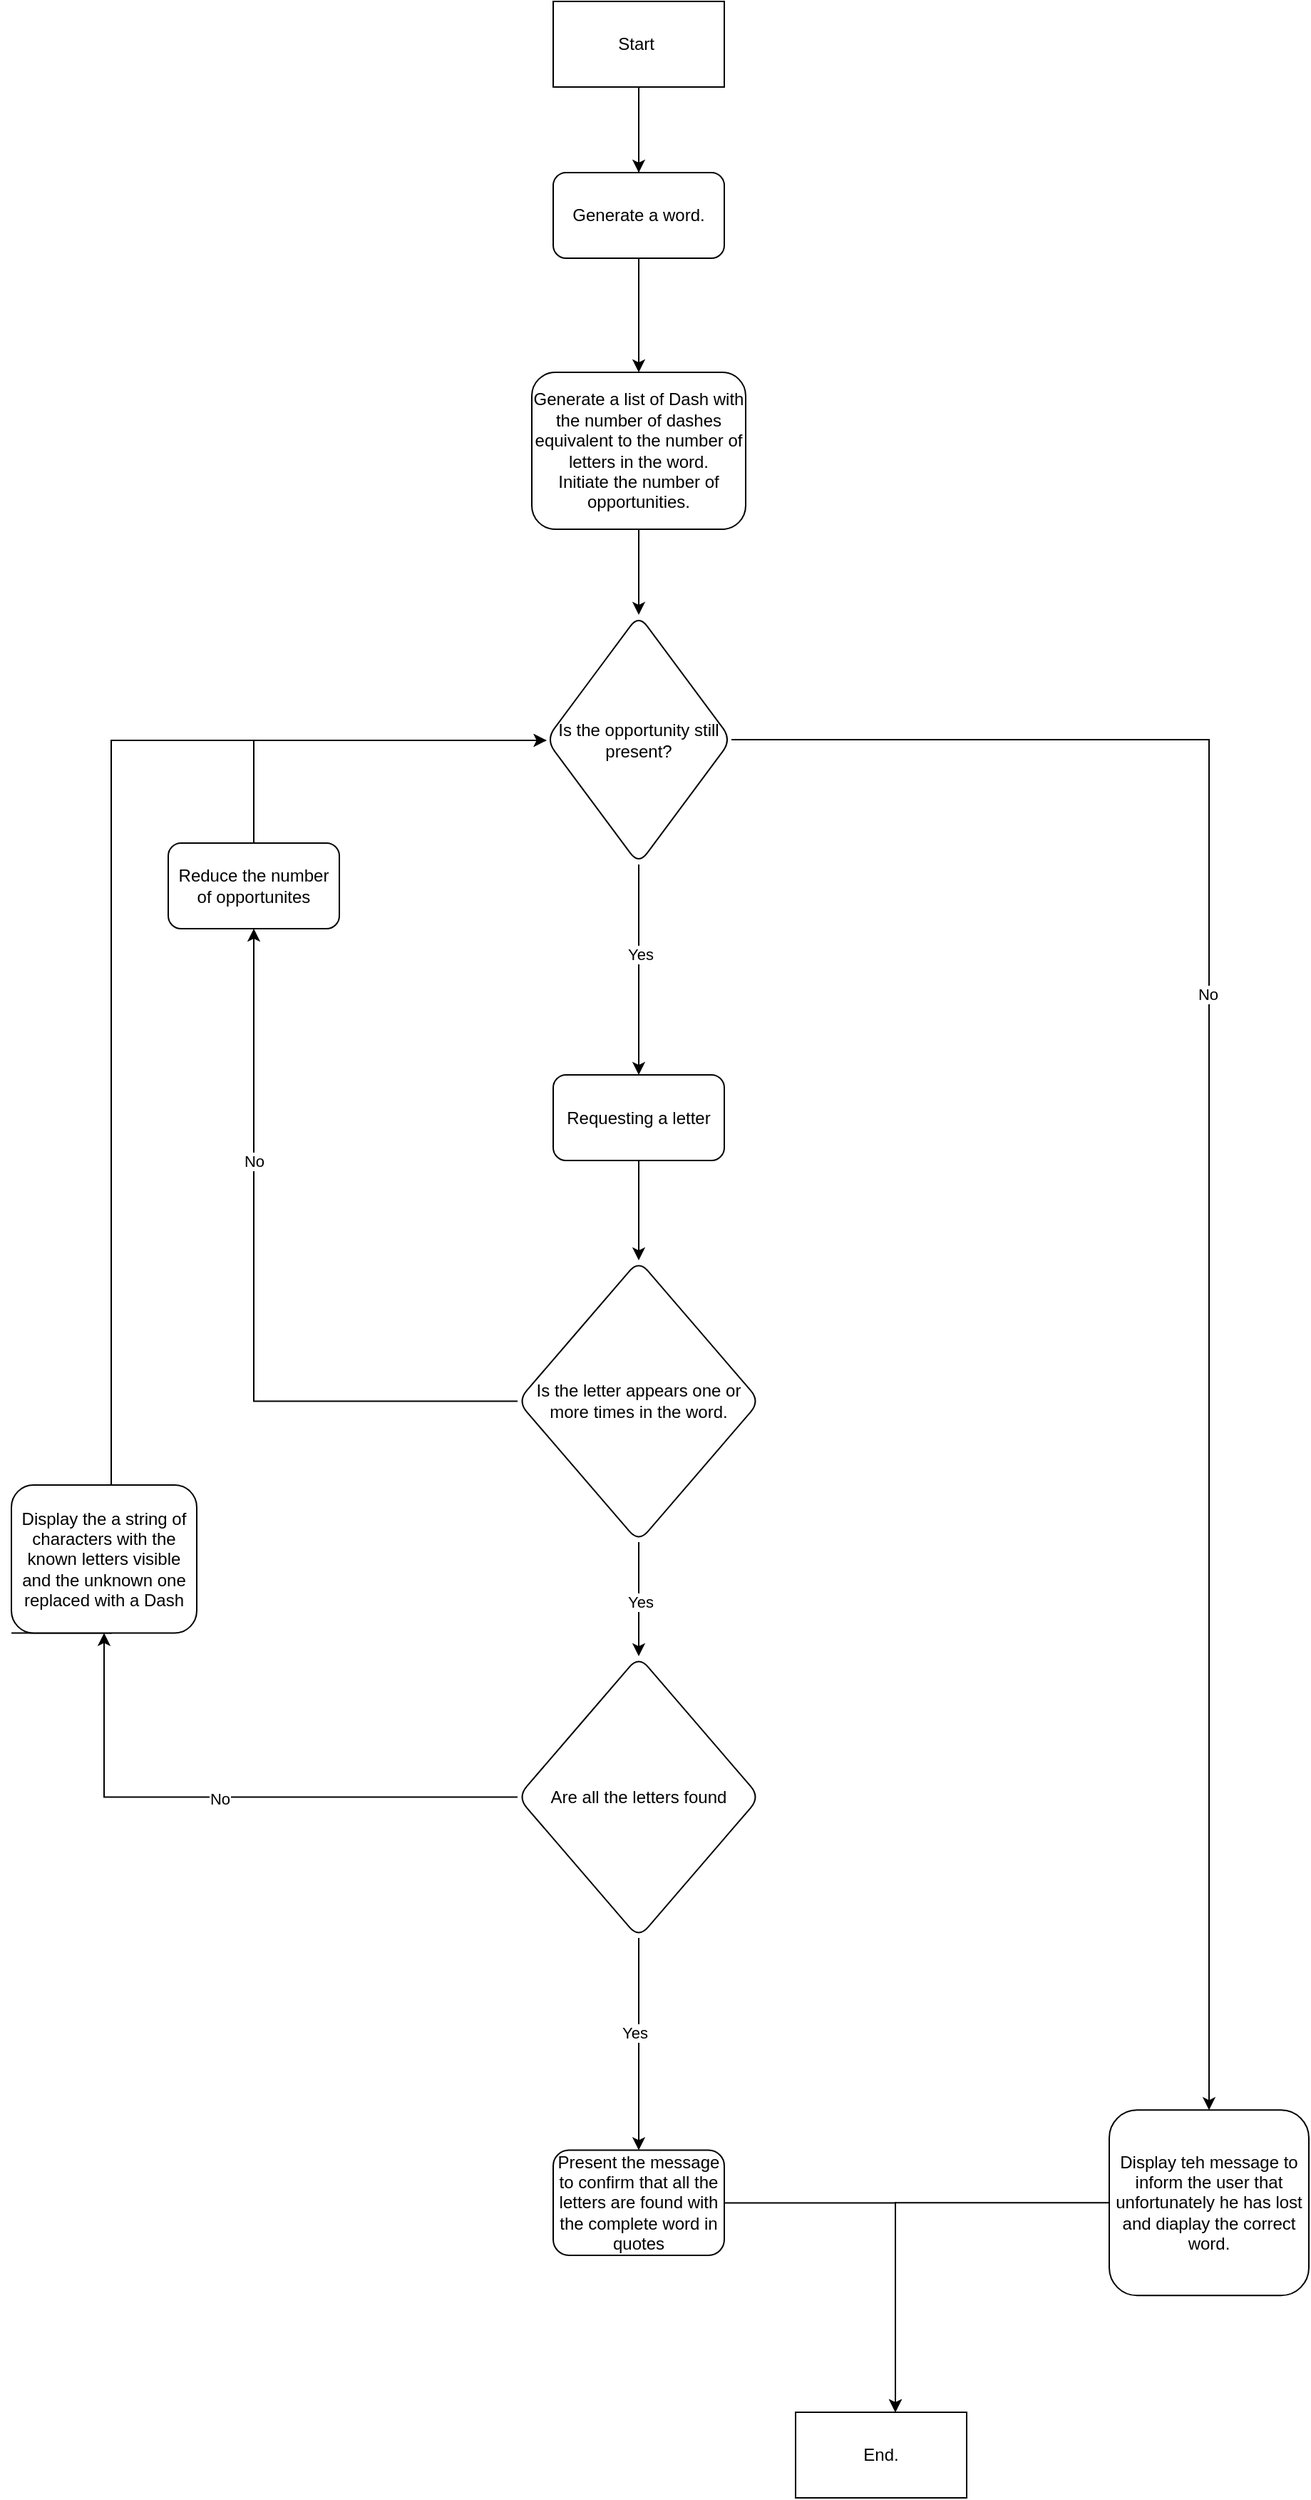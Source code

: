 <mxfile version="24.8.6">
  <diagram name="Page-1" id="rKgeyhJmiH8u-wBGFro0">
    <mxGraphModel dx="1615" dy="449" grid="1" gridSize="10" guides="1" tooltips="1" connect="1" arrows="1" fold="1" page="1" pageScale="1" pageWidth="827" pageHeight="1169" math="0" shadow="0">
      <root>
        <mxCell id="0" />
        <mxCell id="1" parent="0" />
        <mxCell id="oK8GmiHx1QteKNi44rwD-8" value="" style="edgeStyle=orthogonalEdgeStyle;rounded=0;orthogonalLoop=1;jettySize=auto;html=1;" parent="1" source="oK8GmiHx1QteKNi44rwD-1" edge="1">
          <mxGeometry relative="1" as="geometry">
            <mxPoint x="370" y="180" as="targetPoint" />
          </mxGeometry>
        </mxCell>
        <mxCell id="oK8GmiHx1QteKNi44rwD-12" value="" style="edgeStyle=orthogonalEdgeStyle;rounded=0;orthogonalLoop=1;jettySize=auto;html=1;" parent="1" source="oK8GmiHx1QteKNi44rwD-1" target="oK8GmiHx1QteKNi44rwD-2" edge="1">
          <mxGeometry relative="1" as="geometry" />
        </mxCell>
        <mxCell id="oK8GmiHx1QteKNi44rwD-1" value="Start&amp;nbsp;" style="rounded=0;whiteSpace=wrap;html=1;" parent="1" vertex="1">
          <mxGeometry x="310" y="40" width="120" height="60" as="geometry" />
        </mxCell>
        <mxCell id="oK8GmiHx1QteKNi44rwD-14" value="" style="edgeStyle=orthogonalEdgeStyle;rounded=0;orthogonalLoop=1;jettySize=auto;html=1;" parent="1" source="oK8GmiHx1QteKNi44rwD-2" target="oK8GmiHx1QteKNi44rwD-13" edge="1">
          <mxGeometry relative="1" as="geometry" />
        </mxCell>
        <mxCell id="oK8GmiHx1QteKNi44rwD-2" value="Generate a word." style="rounded=1;whiteSpace=wrap;html=1;" parent="1" vertex="1">
          <mxGeometry x="310" y="160" width="120" height="60" as="geometry" />
        </mxCell>
        <mxCell id="oK8GmiHx1QteKNi44rwD-18" value="" style="edgeStyle=orthogonalEdgeStyle;rounded=0;orthogonalLoop=1;jettySize=auto;html=1;" parent="1" source="oK8GmiHx1QteKNi44rwD-13" target="oK8GmiHx1QteKNi44rwD-17" edge="1">
          <mxGeometry relative="1" as="geometry" />
        </mxCell>
        <mxCell id="oK8GmiHx1QteKNi44rwD-13" value="Generate a list of Dash with the number of dashes equivalent to the number of letters in the word.&lt;br&gt;Initiate the number of opportunities." style="rounded=1;whiteSpace=wrap;html=1;" parent="1" vertex="1">
          <mxGeometry x="295" y="300" width="150" height="110" as="geometry" />
        </mxCell>
        <mxCell id="oK8GmiHx1QteKNi44rwD-20" value="" style="edgeStyle=orthogonalEdgeStyle;rounded=0;orthogonalLoop=1;jettySize=auto;html=1;" parent="1" source="oK8GmiHx1QteKNi44rwD-17" target="oK8GmiHx1QteKNi44rwD-19" edge="1">
          <mxGeometry relative="1" as="geometry" />
        </mxCell>
        <mxCell id="oK8GmiHx1QteKNi44rwD-21" value="Yes" style="edgeLabel;html=1;align=center;verticalAlign=middle;resizable=0;points=[];" parent="oK8GmiHx1QteKNi44rwD-20" vertex="1" connectable="0">
          <mxGeometry x="-0.147" y="1" relative="1" as="geometry">
            <mxPoint as="offset" />
          </mxGeometry>
        </mxCell>
        <mxCell id="oK8GmiHx1QteKNi44rwD-47" value="" style="edgeStyle=orthogonalEdgeStyle;rounded=0;orthogonalLoop=1;jettySize=auto;html=1;" parent="1" source="oK8GmiHx1QteKNi44rwD-17" target="oK8GmiHx1QteKNi44rwD-46" edge="1">
          <mxGeometry relative="1" as="geometry" />
        </mxCell>
        <mxCell id="oK8GmiHx1QteKNi44rwD-48" value="No" style="edgeLabel;html=1;align=center;verticalAlign=middle;resizable=0;points=[];" parent="oK8GmiHx1QteKNi44rwD-47" vertex="1" connectable="0">
          <mxGeometry x="-0.208" y="-1" relative="1" as="geometry">
            <mxPoint as="offset" />
          </mxGeometry>
        </mxCell>
        <mxCell id="oK8GmiHx1QteKNi44rwD-17" value="Is the opportunity still present?" style="rhombus;whiteSpace=wrap;html=1;rounded=1;" parent="1" vertex="1">
          <mxGeometry x="305" y="470" width="130" height="175" as="geometry" />
        </mxCell>
        <mxCell id="oK8GmiHx1QteKNi44rwD-24" value="" style="edgeStyle=orthogonalEdgeStyle;rounded=0;orthogonalLoop=1;jettySize=auto;html=1;" parent="1" source="oK8GmiHx1QteKNi44rwD-19" target="oK8GmiHx1QteKNi44rwD-23" edge="1">
          <mxGeometry relative="1" as="geometry" />
        </mxCell>
        <mxCell id="oK8GmiHx1QteKNi44rwD-19" value="Requesting a letter" style="rounded=1;whiteSpace=wrap;html=1;" parent="1" vertex="1">
          <mxGeometry x="310" y="792.5" width="120" height="60" as="geometry" />
        </mxCell>
        <mxCell id="oK8GmiHx1QteKNi44rwD-29" value="" style="edgeStyle=orthogonalEdgeStyle;rounded=0;orthogonalLoop=1;jettySize=auto;html=1;" parent="1" source="oK8GmiHx1QteKNi44rwD-23" target="oK8GmiHx1QteKNi44rwD-28" edge="1">
          <mxGeometry relative="1" as="geometry" />
        </mxCell>
        <mxCell id="oK8GmiHx1QteKNi44rwD-30" value="Yes" style="edgeLabel;html=1;align=center;verticalAlign=middle;resizable=0;points=[];" parent="oK8GmiHx1QteKNi44rwD-29" vertex="1" connectable="0">
          <mxGeometry x="0.046" y="1" relative="1" as="geometry">
            <mxPoint as="offset" />
          </mxGeometry>
        </mxCell>
        <mxCell id="oK8GmiHx1QteKNi44rwD-53" value="" style="edgeStyle=orthogonalEdgeStyle;rounded=0;orthogonalLoop=1;jettySize=auto;html=1;" parent="1" source="oK8GmiHx1QteKNi44rwD-23" target="oK8GmiHx1QteKNi44rwD-52" edge="1">
          <mxGeometry relative="1" as="geometry" />
        </mxCell>
        <mxCell id="oK8GmiHx1QteKNi44rwD-55" value="No" style="edgeLabel;html=1;align=center;verticalAlign=middle;resizable=0;points=[];" parent="oK8GmiHx1QteKNi44rwD-53" vertex="1" connectable="0">
          <mxGeometry x="-0.057" y="2" relative="1" as="geometry">
            <mxPoint x="2" y="-110" as="offset" />
          </mxGeometry>
        </mxCell>
        <mxCell id="oK8GmiHx1QteKNi44rwD-23" value="Is the letter appears one or more times in the word." style="rhombus;whiteSpace=wrap;html=1;rounded=1;" parent="1" vertex="1">
          <mxGeometry x="285" y="922.5" width="170" height="197.5" as="geometry" />
        </mxCell>
        <mxCell id="oK8GmiHx1QteKNi44rwD-32" value="" style="edgeStyle=orthogonalEdgeStyle;rounded=0;orthogonalLoop=1;jettySize=auto;html=1;" parent="1" source="oK8GmiHx1QteKNi44rwD-28" target="oK8GmiHx1QteKNi44rwD-31" edge="1">
          <mxGeometry relative="1" as="geometry" />
        </mxCell>
        <mxCell id="oK8GmiHx1QteKNi44rwD-33" value="No" style="edgeLabel;html=1;align=center;verticalAlign=middle;resizable=0;points=[];" parent="oK8GmiHx1QteKNi44rwD-32" vertex="1" connectable="0">
          <mxGeometry x="0.032" y="1" relative="1" as="geometry">
            <mxPoint as="offset" />
          </mxGeometry>
        </mxCell>
        <mxCell id="oK8GmiHx1QteKNi44rwD-35" value="" style="edgeStyle=orthogonalEdgeStyle;rounded=0;orthogonalLoop=1;jettySize=auto;html=1;" parent="1" source="oK8GmiHx1QteKNi44rwD-28" target="oK8GmiHx1QteKNi44rwD-34" edge="1">
          <mxGeometry relative="1" as="geometry" />
        </mxCell>
        <mxCell id="oK8GmiHx1QteKNi44rwD-40" value="Yes" style="edgeLabel;html=1;align=center;verticalAlign=middle;resizable=0;points=[];" parent="oK8GmiHx1QteKNi44rwD-35" vertex="1" connectable="0">
          <mxGeometry x="-0.113" y="-3" relative="1" as="geometry">
            <mxPoint as="offset" />
          </mxGeometry>
        </mxCell>
        <mxCell id="oK8GmiHx1QteKNi44rwD-28" value="Are all the letters found" style="rhombus;whiteSpace=wrap;html=1;rounded=1;" parent="1" vertex="1">
          <mxGeometry x="285" y="1200" width="170" height="197.5" as="geometry" />
        </mxCell>
        <mxCell id="oK8GmiHx1QteKNi44rwD-45" value="" style="edgeStyle=orthogonalEdgeStyle;rounded=0;orthogonalLoop=1;jettySize=auto;html=1;" parent="1" target="oK8GmiHx1QteKNi44rwD-17" edge="1">
          <mxGeometry relative="1" as="geometry">
            <mxPoint x="-70" y="1183.749" as="sourcePoint" />
            <mxPoint x="260" y="560" as="targetPoint" />
            <Array as="points">
              <mxPoint y="1184" />
              <mxPoint y="558" />
            </Array>
          </mxGeometry>
        </mxCell>
        <mxCell id="oK8GmiHx1QteKNi44rwD-31" value="Display the a string of characters with the known letters visible and the unknown one replaced with a Dash" style="rounded=1;whiteSpace=wrap;html=1;" parent="1" vertex="1">
          <mxGeometry x="-70" y="1080" width="130" height="103.75" as="geometry" />
        </mxCell>
        <mxCell id="oK8GmiHx1QteKNi44rwD-39" value="" style="edgeStyle=orthogonalEdgeStyle;rounded=0;orthogonalLoop=1;jettySize=auto;html=1;" parent="1" source="oK8GmiHx1QteKNi44rwD-34" target="oK8GmiHx1QteKNi44rwD-38" edge="1">
          <mxGeometry relative="1" as="geometry">
            <Array as="points">
              <mxPoint x="550" y="1583" />
            </Array>
          </mxGeometry>
        </mxCell>
        <mxCell id="oK8GmiHx1QteKNi44rwD-34" value="Present the message to confirm that all the letters are found with the complete word in quotes" style="rounded=1;whiteSpace=wrap;html=1;" parent="1" vertex="1">
          <mxGeometry x="310" y="1546.25" width="120" height="73.75" as="geometry" />
        </mxCell>
        <mxCell id="oK8GmiHx1QteKNi44rwD-38" value="End." style="rounded=0;whiteSpace=wrap;html=1;" parent="1" vertex="1">
          <mxGeometry x="480" y="1730" width="120" height="60" as="geometry" />
        </mxCell>
        <mxCell id="oK8GmiHx1QteKNi44rwD-49" value="" style="edgeStyle=orthogonalEdgeStyle;rounded=0;orthogonalLoop=1;jettySize=auto;html=1;" parent="1" source="oK8GmiHx1QteKNi44rwD-46" target="oK8GmiHx1QteKNi44rwD-38" edge="1">
          <mxGeometry relative="1" as="geometry">
            <Array as="points">
              <mxPoint x="550" y="1583" />
            </Array>
          </mxGeometry>
        </mxCell>
        <mxCell id="oK8GmiHx1QteKNi44rwD-46" value="Display teh message to inform the user that unfortunately he has lost and diaplay the correct word." style="rounded=1;whiteSpace=wrap;html=1;" parent="1" vertex="1">
          <mxGeometry x="700" y="1518.13" width="140" height="130" as="geometry" />
        </mxCell>
        <mxCell id="oK8GmiHx1QteKNi44rwD-54" value="" style="edgeStyle=orthogonalEdgeStyle;rounded=0;orthogonalLoop=1;jettySize=auto;html=1;" parent="1" source="oK8GmiHx1QteKNi44rwD-52" target="oK8GmiHx1QteKNi44rwD-17" edge="1">
          <mxGeometry relative="1" as="geometry">
            <Array as="points">
              <mxPoint x="100" y="558" />
            </Array>
          </mxGeometry>
        </mxCell>
        <mxCell id="oK8GmiHx1QteKNi44rwD-52" value="Reduce the number of opportunites" style="rounded=1;whiteSpace=wrap;html=1;" parent="1" vertex="1">
          <mxGeometry x="40" y="630" width="120" height="60" as="geometry" />
        </mxCell>
      </root>
    </mxGraphModel>
  </diagram>
</mxfile>
